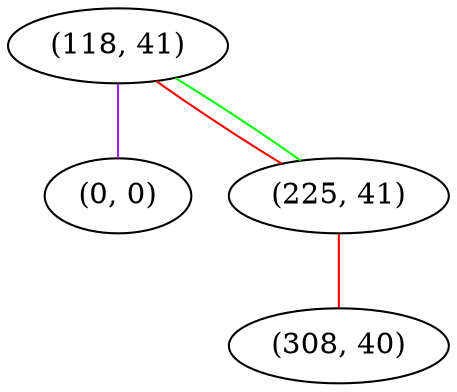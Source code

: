 graph "" {
"(118, 41)";
"(0, 0)";
"(225, 41)";
"(308, 40)";
"(118, 41)" -- "(0, 0)"  [color=purple, key=0, weight=4];
"(118, 41)" -- "(225, 41)"  [color=red, key=0, weight=1];
"(118, 41)" -- "(225, 41)"  [color=green, key=1, weight=2];
"(225, 41)" -- "(308, 40)"  [color=red, key=0, weight=1];
}
